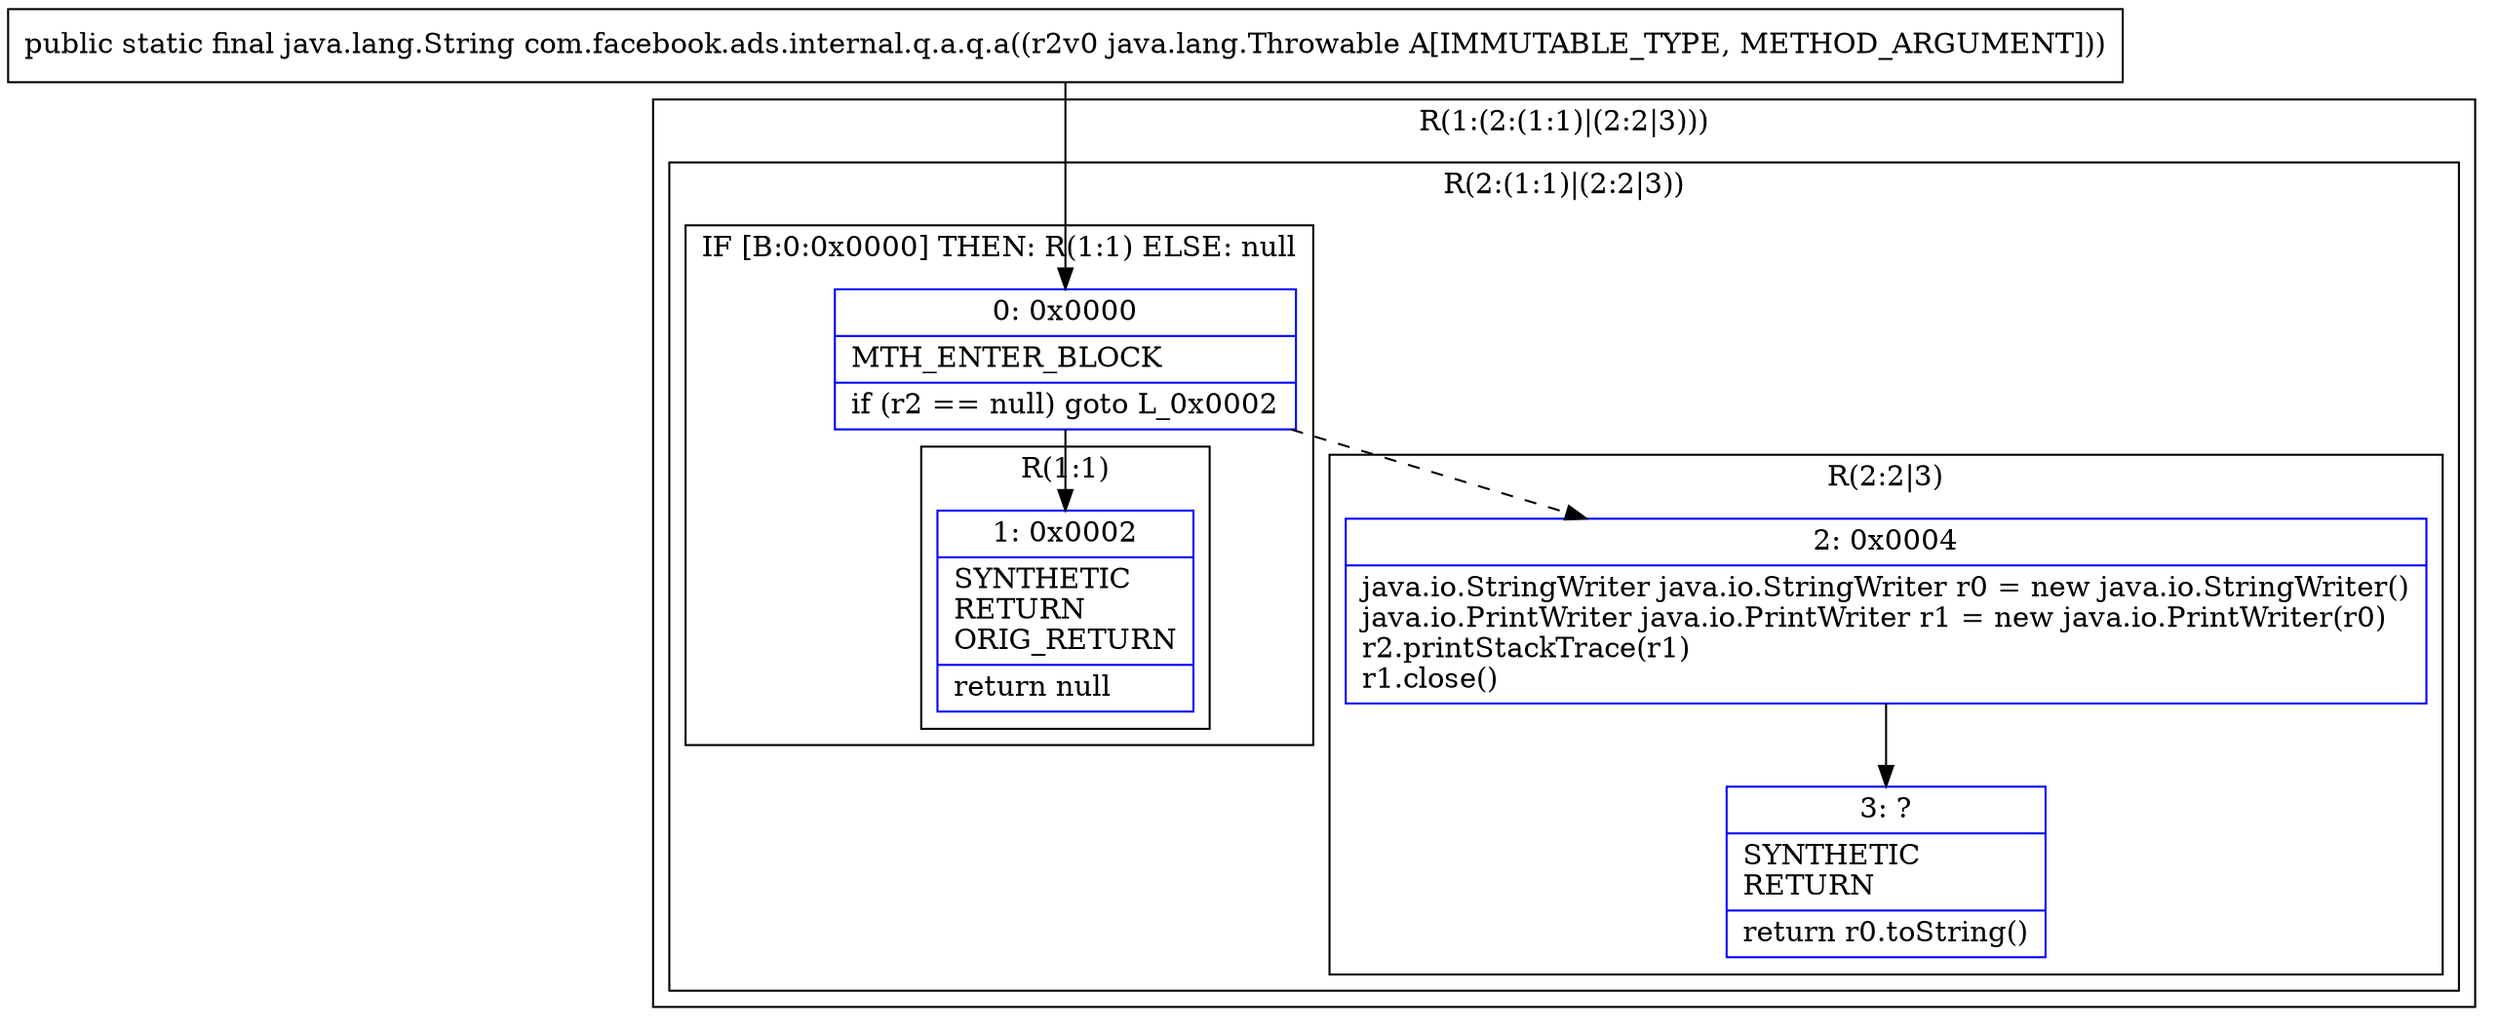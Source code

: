 digraph "CFG forcom.facebook.ads.internal.q.a.q.a(Ljava\/lang\/Throwable;)Ljava\/lang\/String;" {
subgraph cluster_Region_901906224 {
label = "R(1:(2:(1:1)|(2:2|3)))";
node [shape=record,color=blue];
subgraph cluster_Region_1246028742 {
label = "R(2:(1:1)|(2:2|3))";
node [shape=record,color=blue];
subgraph cluster_IfRegion_1516550323 {
label = "IF [B:0:0x0000] THEN: R(1:1) ELSE: null";
node [shape=record,color=blue];
Node_0 [shape=record,label="{0\:\ 0x0000|MTH_ENTER_BLOCK\l|if (r2 == null) goto L_0x0002\l}"];
subgraph cluster_Region_1843683527 {
label = "R(1:1)";
node [shape=record,color=blue];
Node_1 [shape=record,label="{1\:\ 0x0002|SYNTHETIC\lRETURN\lORIG_RETURN\l|return null\l}"];
}
}
subgraph cluster_Region_201810954 {
label = "R(2:2|3)";
node [shape=record,color=blue];
Node_2 [shape=record,label="{2\:\ 0x0004|java.io.StringWriter java.io.StringWriter r0 = new java.io.StringWriter()\ljava.io.PrintWriter java.io.PrintWriter r1 = new java.io.PrintWriter(r0)\lr2.printStackTrace(r1)\lr1.close()\l}"];
Node_3 [shape=record,label="{3\:\ ?|SYNTHETIC\lRETURN\l|return r0.toString()\l}"];
}
}
}
MethodNode[shape=record,label="{public static final java.lang.String com.facebook.ads.internal.q.a.q.a((r2v0 java.lang.Throwable A[IMMUTABLE_TYPE, METHOD_ARGUMENT])) }"];
MethodNode -> Node_0;
Node_0 -> Node_1;
Node_0 -> Node_2[style=dashed];
Node_2 -> Node_3;
}


